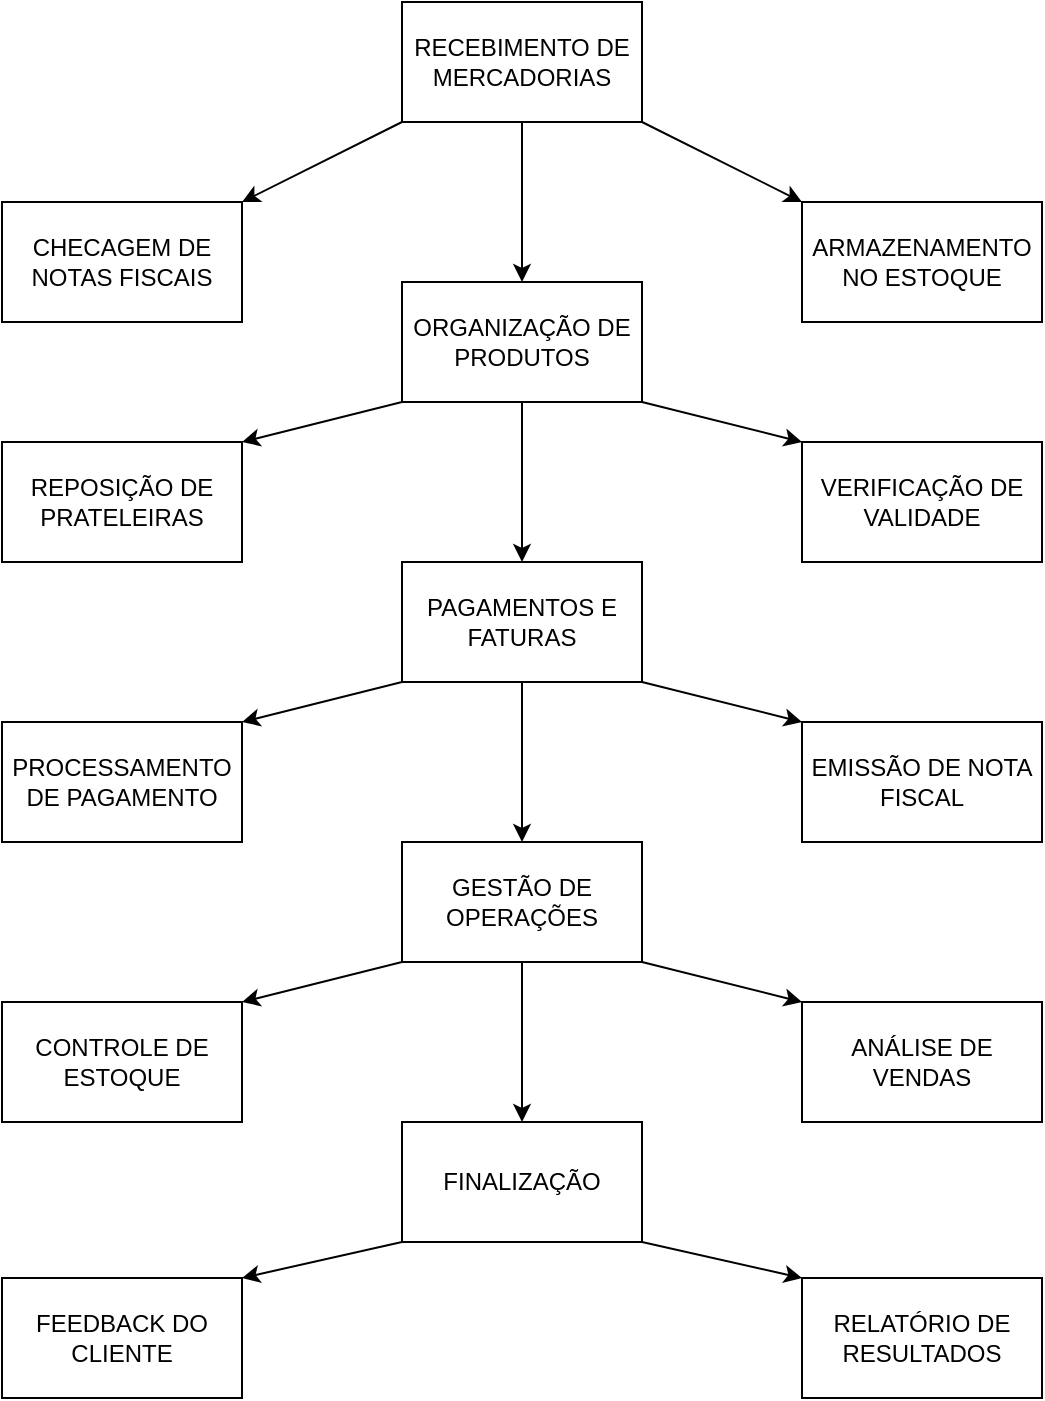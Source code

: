 <mxfile version="25.0.3">
  <diagram name="Página-1" id="K4COUcQHKkhPeXKlHmpA">
    <mxGraphModel dx="1467" dy="783" grid="1" gridSize="10" guides="1" tooltips="1" connect="1" arrows="1" fold="1" page="1" pageScale="1" pageWidth="1100" pageHeight="850" math="0" shadow="0">
      <root>
        <mxCell id="0" />
        <mxCell id="1" parent="0" />
        <mxCell id="GGKywKmQhxnm10JStlQ1-1" value="&lt;div&gt;RECEBIMENTO DE MERCADORIAS&lt;/div&gt;" style="rounded=0;whiteSpace=wrap;html=1;" vertex="1" parent="1">
          <mxGeometry x="360" y="42" width="120" height="60" as="geometry" />
        </mxCell>
        <mxCell id="GGKywKmQhxnm10JStlQ1-3" value="CHECAGEM DE NOTAS FISCAIS" style="rounded=0;whiteSpace=wrap;html=1;" vertex="1" parent="1">
          <mxGeometry x="160" y="142" width="120" height="60" as="geometry" />
        </mxCell>
        <mxCell id="GGKywKmQhxnm10JStlQ1-4" value="ARMAZENAMENTO NO ESTOQUE" style="rounded=0;whiteSpace=wrap;html=1;" vertex="1" parent="1">
          <mxGeometry x="560" y="142" width="120" height="60" as="geometry" />
        </mxCell>
        <mxCell id="GGKywKmQhxnm10JStlQ1-9" value="" style="endArrow=classic;html=1;rounded=0;entryX=1;entryY=0;entryDx=0;entryDy=0;exitX=0;exitY=1;exitDx=0;exitDy=0;" edge="1" parent="1" source="GGKywKmQhxnm10JStlQ1-1" target="GGKywKmQhxnm10JStlQ1-3">
          <mxGeometry width="50" height="50" relative="1" as="geometry">
            <mxPoint x="390" y="232" as="sourcePoint" />
            <mxPoint x="440" y="182" as="targetPoint" />
          </mxGeometry>
        </mxCell>
        <mxCell id="GGKywKmQhxnm10JStlQ1-10" value="" style="endArrow=classic;html=1;rounded=0;entryX=0;entryY=0;entryDx=0;entryDy=0;exitX=1;exitY=1;exitDx=0;exitDy=0;" edge="1" parent="1" source="GGKywKmQhxnm10JStlQ1-1" target="GGKywKmQhxnm10JStlQ1-4">
          <mxGeometry width="50" height="50" relative="1" as="geometry">
            <mxPoint x="390" y="232" as="sourcePoint" />
            <mxPoint x="440" y="182" as="targetPoint" />
          </mxGeometry>
        </mxCell>
        <mxCell id="GGKywKmQhxnm10JStlQ1-11" value="ORGANIZAÇÃO DE PRODUTOS" style="rounded=0;whiteSpace=wrap;html=1;" vertex="1" parent="1">
          <mxGeometry x="360" y="182" width="120" height="60" as="geometry" />
        </mxCell>
        <mxCell id="GGKywKmQhxnm10JStlQ1-14" value="" style="endArrow=classic;html=1;rounded=0;exitX=0.5;exitY=1;exitDx=0;exitDy=0;entryX=0.5;entryY=0;entryDx=0;entryDy=0;" edge="1" parent="1" source="GGKywKmQhxnm10JStlQ1-1" target="GGKywKmQhxnm10JStlQ1-11">
          <mxGeometry width="50" height="50" relative="1" as="geometry">
            <mxPoint x="390" y="232" as="sourcePoint" />
            <mxPoint x="440" y="182" as="targetPoint" />
          </mxGeometry>
        </mxCell>
        <mxCell id="GGKywKmQhxnm10JStlQ1-15" value="REPOSIÇÃO DE PRATELEIRAS" style="rounded=0;whiteSpace=wrap;html=1;" vertex="1" parent="1">
          <mxGeometry x="160" y="262" width="120" height="60" as="geometry" />
        </mxCell>
        <mxCell id="GGKywKmQhxnm10JStlQ1-16" value="&lt;div&gt;VERIFICAÇÃO DE VALIDADE&lt;/div&gt;" style="rounded=0;whiteSpace=wrap;html=1;" vertex="1" parent="1">
          <mxGeometry x="560" y="262" width="120" height="60" as="geometry" />
        </mxCell>
        <mxCell id="GGKywKmQhxnm10JStlQ1-17" value="" style="endArrow=classic;html=1;rounded=0;exitX=0;exitY=1;exitDx=0;exitDy=0;entryX=1;entryY=0;entryDx=0;entryDy=0;" edge="1" parent="1" source="GGKywKmQhxnm10JStlQ1-11" target="GGKywKmQhxnm10JStlQ1-15">
          <mxGeometry width="50" height="50" relative="1" as="geometry">
            <mxPoint x="390" y="232" as="sourcePoint" />
            <mxPoint x="330" y="272" as="targetPoint" />
          </mxGeometry>
        </mxCell>
        <mxCell id="GGKywKmQhxnm10JStlQ1-18" value="" style="endArrow=classic;html=1;rounded=0;entryX=0;entryY=0;entryDx=0;entryDy=0;exitX=1;exitY=1;exitDx=0;exitDy=0;" edge="1" parent="1" source="GGKywKmQhxnm10JStlQ1-11" target="GGKywKmQhxnm10JStlQ1-16">
          <mxGeometry width="50" height="50" relative="1" as="geometry">
            <mxPoint x="390" y="232" as="sourcePoint" />
            <mxPoint x="440" y="182" as="targetPoint" />
          </mxGeometry>
        </mxCell>
        <mxCell id="GGKywKmQhxnm10JStlQ1-19" value="EMISSÃO DE NOTA FISCAL" style="rounded=0;whiteSpace=wrap;html=1;" vertex="1" parent="1">
          <mxGeometry x="560" y="402" width="120" height="60" as="geometry" />
        </mxCell>
        <mxCell id="GGKywKmQhxnm10JStlQ1-20" value="PROCESSAMENTO DE PAGAMENTO" style="rounded=0;whiteSpace=wrap;html=1;" vertex="1" parent="1">
          <mxGeometry x="160" y="402" width="120" height="60" as="geometry" />
        </mxCell>
        <mxCell id="GGKywKmQhxnm10JStlQ1-21" value="PAGAMENTOS E FATURAS" style="rounded=0;whiteSpace=wrap;html=1;" vertex="1" parent="1">
          <mxGeometry x="360" y="322" width="120" height="60" as="geometry" />
        </mxCell>
        <mxCell id="GGKywKmQhxnm10JStlQ1-25" value="" style="endArrow=classic;html=1;rounded=0;exitX=0;exitY=1;exitDx=0;exitDy=0;entryX=1;entryY=0;entryDx=0;entryDy=0;" edge="1" parent="1" source="GGKywKmQhxnm10JStlQ1-21" target="GGKywKmQhxnm10JStlQ1-20">
          <mxGeometry width="50" height="50" relative="1" as="geometry">
            <mxPoint x="340" y="452" as="sourcePoint" />
            <mxPoint x="390" y="402" as="targetPoint" />
          </mxGeometry>
        </mxCell>
        <mxCell id="GGKywKmQhxnm10JStlQ1-26" value="" style="endArrow=classic;html=1;rounded=0;exitX=1;exitY=1;exitDx=0;exitDy=0;entryX=0;entryY=0;entryDx=0;entryDy=0;" edge="1" parent="1" source="GGKywKmQhxnm10JStlQ1-21" target="GGKywKmQhxnm10JStlQ1-19">
          <mxGeometry width="50" height="50" relative="1" as="geometry">
            <mxPoint x="490" y="472" as="sourcePoint" />
            <mxPoint x="540" y="422" as="targetPoint" />
          </mxGeometry>
        </mxCell>
        <mxCell id="GGKywKmQhxnm10JStlQ1-29" value="" style="endArrow=classic;html=1;rounded=0;exitX=0.5;exitY=1;exitDx=0;exitDy=0;entryX=0.5;entryY=0;entryDx=0;entryDy=0;" edge="1" parent="1" source="GGKywKmQhxnm10JStlQ1-11" target="GGKywKmQhxnm10JStlQ1-21">
          <mxGeometry width="50" height="50" relative="1" as="geometry">
            <mxPoint x="340" y="322" as="sourcePoint" />
            <mxPoint x="390" y="272" as="targetPoint" />
          </mxGeometry>
        </mxCell>
        <mxCell id="GGKywKmQhxnm10JStlQ1-30" value="GESTÃO DE OPERAÇÕES" style="rounded=0;whiteSpace=wrap;html=1;" vertex="1" parent="1">
          <mxGeometry x="360" y="462" width="120" height="60" as="geometry" />
        </mxCell>
        <mxCell id="GGKywKmQhxnm10JStlQ1-31" value="ANÁLISE DE VENDAS" style="rounded=0;whiteSpace=wrap;html=1;" vertex="1" parent="1">
          <mxGeometry x="560" y="542" width="120" height="60" as="geometry" />
        </mxCell>
        <mxCell id="GGKywKmQhxnm10JStlQ1-32" value="CONTROLE DE ESTOQUE" style="rounded=0;whiteSpace=wrap;html=1;" vertex="1" parent="1">
          <mxGeometry x="160" y="542" width="120" height="60" as="geometry" />
        </mxCell>
        <mxCell id="GGKywKmQhxnm10JStlQ1-34" value="" style="endArrow=classic;html=1;rounded=0;exitX=0;exitY=1;exitDx=0;exitDy=0;entryX=1;entryY=0;entryDx=0;entryDy=0;" edge="1" parent="1" source="GGKywKmQhxnm10JStlQ1-30" target="GGKywKmQhxnm10JStlQ1-32">
          <mxGeometry width="50" height="50" relative="1" as="geometry">
            <mxPoint x="350" y="582" as="sourcePoint" />
            <mxPoint x="400" y="532" as="targetPoint" />
          </mxGeometry>
        </mxCell>
        <mxCell id="GGKywKmQhxnm10JStlQ1-35" value="" style="endArrow=classic;html=1;rounded=0;exitX=1;exitY=1;exitDx=0;exitDy=0;entryX=0;entryY=0;entryDx=0;entryDy=0;" edge="1" parent="1" source="GGKywKmQhxnm10JStlQ1-30" target="GGKywKmQhxnm10JStlQ1-31">
          <mxGeometry width="50" height="50" relative="1" as="geometry">
            <mxPoint x="500" y="562" as="sourcePoint" />
            <mxPoint x="550" y="512" as="targetPoint" />
          </mxGeometry>
        </mxCell>
        <mxCell id="GGKywKmQhxnm10JStlQ1-37" value="" style="endArrow=classic;html=1;rounded=0;exitX=0.5;exitY=1;exitDx=0;exitDy=0;entryX=0.5;entryY=0;entryDx=0;entryDy=0;" edge="1" parent="1" source="GGKywKmQhxnm10JStlQ1-21" target="GGKywKmQhxnm10JStlQ1-30">
          <mxGeometry width="50" height="50" relative="1" as="geometry">
            <mxPoint x="380" y="442" as="sourcePoint" />
            <mxPoint x="430" y="392" as="targetPoint" />
          </mxGeometry>
        </mxCell>
        <mxCell id="GGKywKmQhxnm10JStlQ1-38" value="RELATÓRIO DE RESULTADOS" style="rounded=0;whiteSpace=wrap;html=1;" vertex="1" parent="1">
          <mxGeometry x="560" y="680" width="120" height="60" as="geometry" />
        </mxCell>
        <mxCell id="GGKywKmQhxnm10JStlQ1-39" value="FEEDBACK DO CLIENTE" style="rounded=0;whiteSpace=wrap;html=1;" vertex="1" parent="1">
          <mxGeometry x="160" y="680" width="120" height="60" as="geometry" />
        </mxCell>
        <mxCell id="GGKywKmQhxnm10JStlQ1-41" value="FINALIZAÇÃO" style="rounded=0;whiteSpace=wrap;html=1;" vertex="1" parent="1">
          <mxGeometry x="360" y="602" width="120" height="60" as="geometry" />
        </mxCell>
        <mxCell id="GGKywKmQhxnm10JStlQ1-42" value="" style="endArrow=classic;html=1;rounded=0;exitX=1;exitY=1;exitDx=0;exitDy=0;entryX=0;entryY=0;entryDx=0;entryDy=0;" edge="1" parent="1" source="GGKywKmQhxnm10JStlQ1-41" target="GGKywKmQhxnm10JStlQ1-38">
          <mxGeometry width="50" height="50" relative="1" as="geometry">
            <mxPoint x="470" y="730" as="sourcePoint" />
            <mxPoint x="520" y="680" as="targetPoint" />
          </mxGeometry>
        </mxCell>
        <mxCell id="GGKywKmQhxnm10JStlQ1-43" value="" style="endArrow=classic;html=1;rounded=0;exitX=0;exitY=1;exitDx=0;exitDy=0;entryX=1;entryY=0;entryDx=0;entryDy=0;" edge="1" parent="1" source="GGKywKmQhxnm10JStlQ1-41" target="GGKywKmQhxnm10JStlQ1-39">
          <mxGeometry width="50" height="50" relative="1" as="geometry">
            <mxPoint x="280" y="660" as="sourcePoint" />
            <mxPoint x="330" y="610" as="targetPoint" />
          </mxGeometry>
        </mxCell>
        <mxCell id="GGKywKmQhxnm10JStlQ1-50" value="" style="endArrow=classic;html=1;rounded=0;exitX=0.5;exitY=1;exitDx=0;exitDy=0;entryX=0.5;entryY=0;entryDx=0;entryDy=0;" edge="1" parent="1" source="GGKywKmQhxnm10JStlQ1-30" target="GGKywKmQhxnm10JStlQ1-41">
          <mxGeometry width="50" height="50" relative="1" as="geometry">
            <mxPoint x="390" y="590" as="sourcePoint" />
            <mxPoint x="440" y="540" as="targetPoint" />
          </mxGeometry>
        </mxCell>
      </root>
    </mxGraphModel>
  </diagram>
</mxfile>
